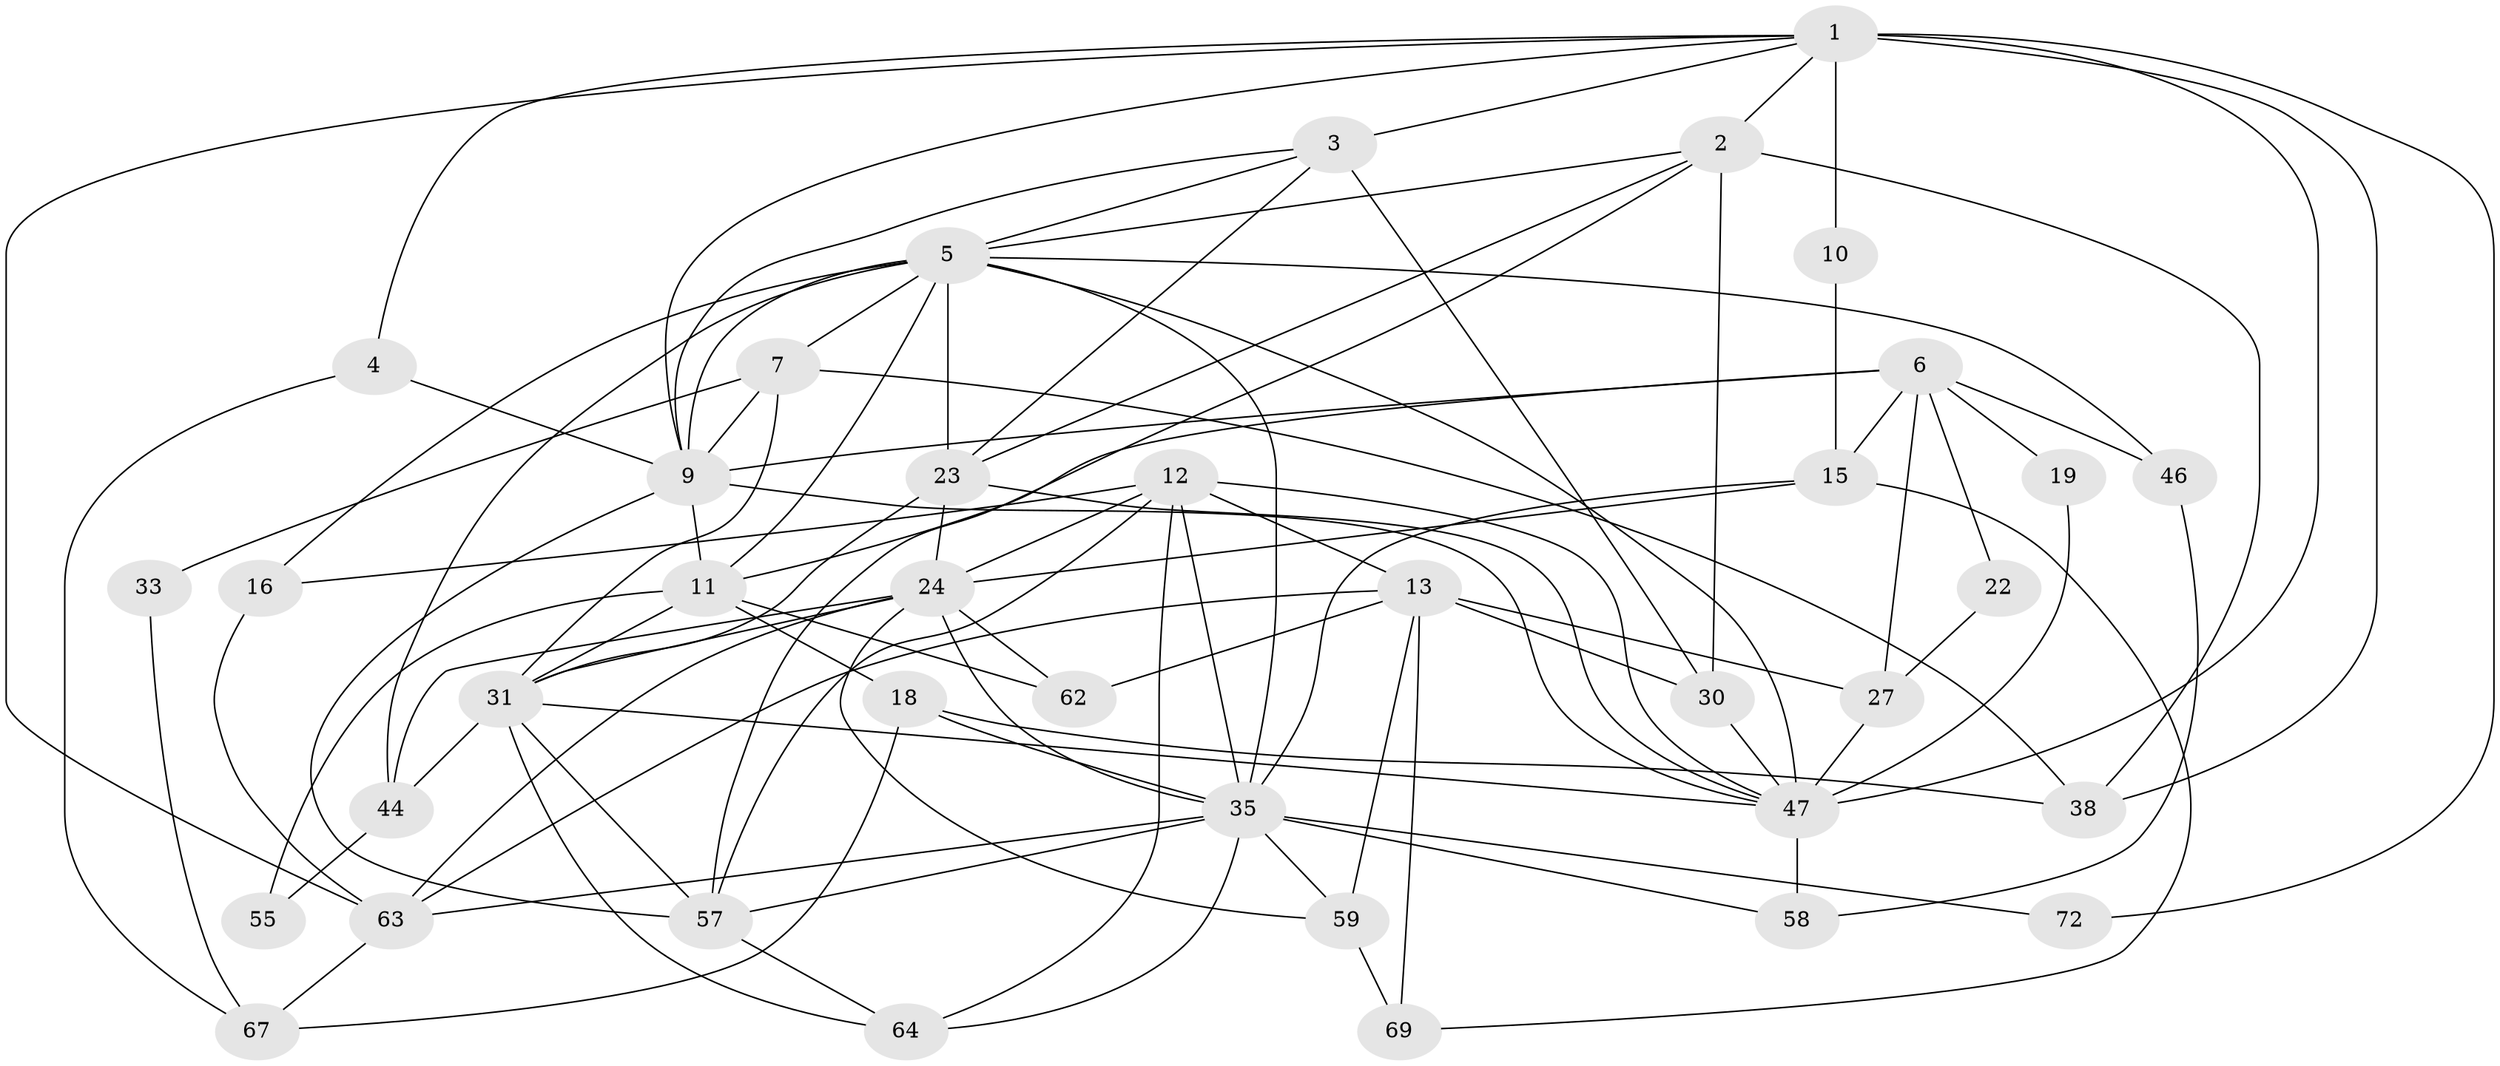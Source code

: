 // original degree distribution, {4: 0.25, 5: 0.18421052631578946, 3: 0.23684210526315788, 6: 0.14473684210526316, 2: 0.15789473684210525, 7: 0.02631578947368421}
// Generated by graph-tools (version 1.1) at 2025/15/03/09/25 04:15:18]
// undirected, 38 vertices, 98 edges
graph export_dot {
graph [start="1"]
  node [color=gray90,style=filled];
  1 [super="+29+36"];
  2 [super="+8"];
  3 [super="+17"];
  4;
  5 [super="+34+20"];
  6 [super="+14"];
  7;
  9 [super="+32+28"];
  10;
  11 [super="+53+66"];
  12 [super="+73"];
  13 [super="+39+41"];
  15;
  16 [super="+21"];
  18 [super="+76"];
  19;
  22;
  23 [super="+26"];
  24 [super="+40+25+43"];
  27;
  30;
  31 [super="+50"];
  33;
  35 [super="+65+48"];
  38 [super="+49"];
  44;
  46;
  47 [super="+51+54+71"];
  55;
  57 [super="+70"];
  58;
  59 [super="+60"];
  62;
  63;
  64;
  67 [super="+68"];
  69;
  72;
  1 -- 38;
  1 -- 10;
  1 -- 3;
  1 -- 47 [weight=3];
  1 -- 9;
  1 -- 2;
  1 -- 4;
  1 -- 72;
  1 -- 63;
  2 -- 30;
  2 -- 38;
  2 -- 57;
  2 -- 5;
  2 -- 23;
  3 -- 23;
  3 -- 9;
  3 -- 5;
  3 -- 30;
  4 -- 9;
  4 -- 67;
  5 -- 44;
  5 -- 7;
  5 -- 11;
  5 -- 35;
  5 -- 23;
  5 -- 9 [weight=2];
  5 -- 16;
  5 -- 46 [weight=2];
  5 -- 47;
  6 -- 19 [weight=2];
  6 -- 15;
  6 -- 22;
  6 -- 27;
  6 -- 46;
  6 -- 9 [weight=2];
  6 -- 11;
  7 -- 33;
  7 -- 38;
  7 -- 31;
  7 -- 9;
  9 -- 47;
  9 -- 57;
  9 -- 11;
  10 -- 15;
  11 -- 31;
  11 -- 62;
  11 -- 18;
  11 -- 55;
  12 -- 13;
  12 -- 64;
  12 -- 24;
  12 -- 47;
  12 -- 57;
  12 -- 35;
  12 -- 16;
  13 -- 69;
  13 -- 62 [weight=2];
  13 -- 59;
  13 -- 27;
  13 -- 30;
  13 -- 63;
  15 -- 69;
  15 -- 24;
  15 -- 35;
  16 -- 63;
  18 -- 67;
  18 -- 35;
  18 -- 38;
  19 -- 47;
  22 -- 27;
  23 -- 24;
  23 -- 31 [weight=2];
  23 -- 47;
  24 -- 59 [weight=2];
  24 -- 44;
  24 -- 63 [weight=2];
  24 -- 31;
  24 -- 35;
  24 -- 62;
  27 -- 47;
  30 -- 47;
  31 -- 64;
  31 -- 47;
  31 -- 44;
  31 -- 57;
  33 -- 67;
  35 -- 63;
  35 -- 59;
  35 -- 64;
  35 -- 57;
  35 -- 72;
  35 -- 58;
  44 -- 55;
  46 -- 58;
  47 -- 58;
  57 -- 64;
  59 -- 69 [weight=2];
  63 -- 67;
}
